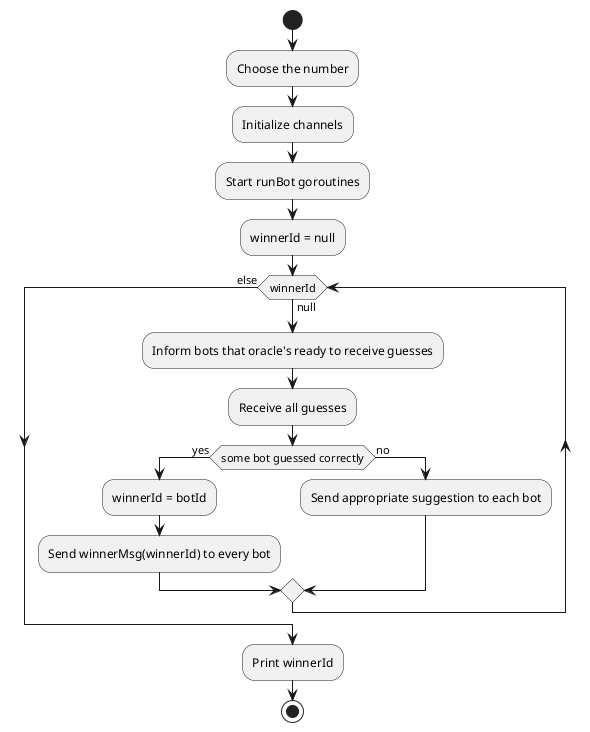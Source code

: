 @startuml main

start

:Choose the number;
:Initialize channels;
:Start runBot goroutines;
:winnerId = null;

while (winnerId) is (null)
    :Inform bots that oracle's ready to receive guesses;
    :Receive all guesses;
    if (some bot guessed correctly) then (yes)
        :winnerId = botId;
        :Send winnerMsg(winnerId) to every bot;
    else (no)
        :Send appropriate suggestion to each bot;
    endif
endwhile (else)

:Print winnerId;

stop

@enduml

